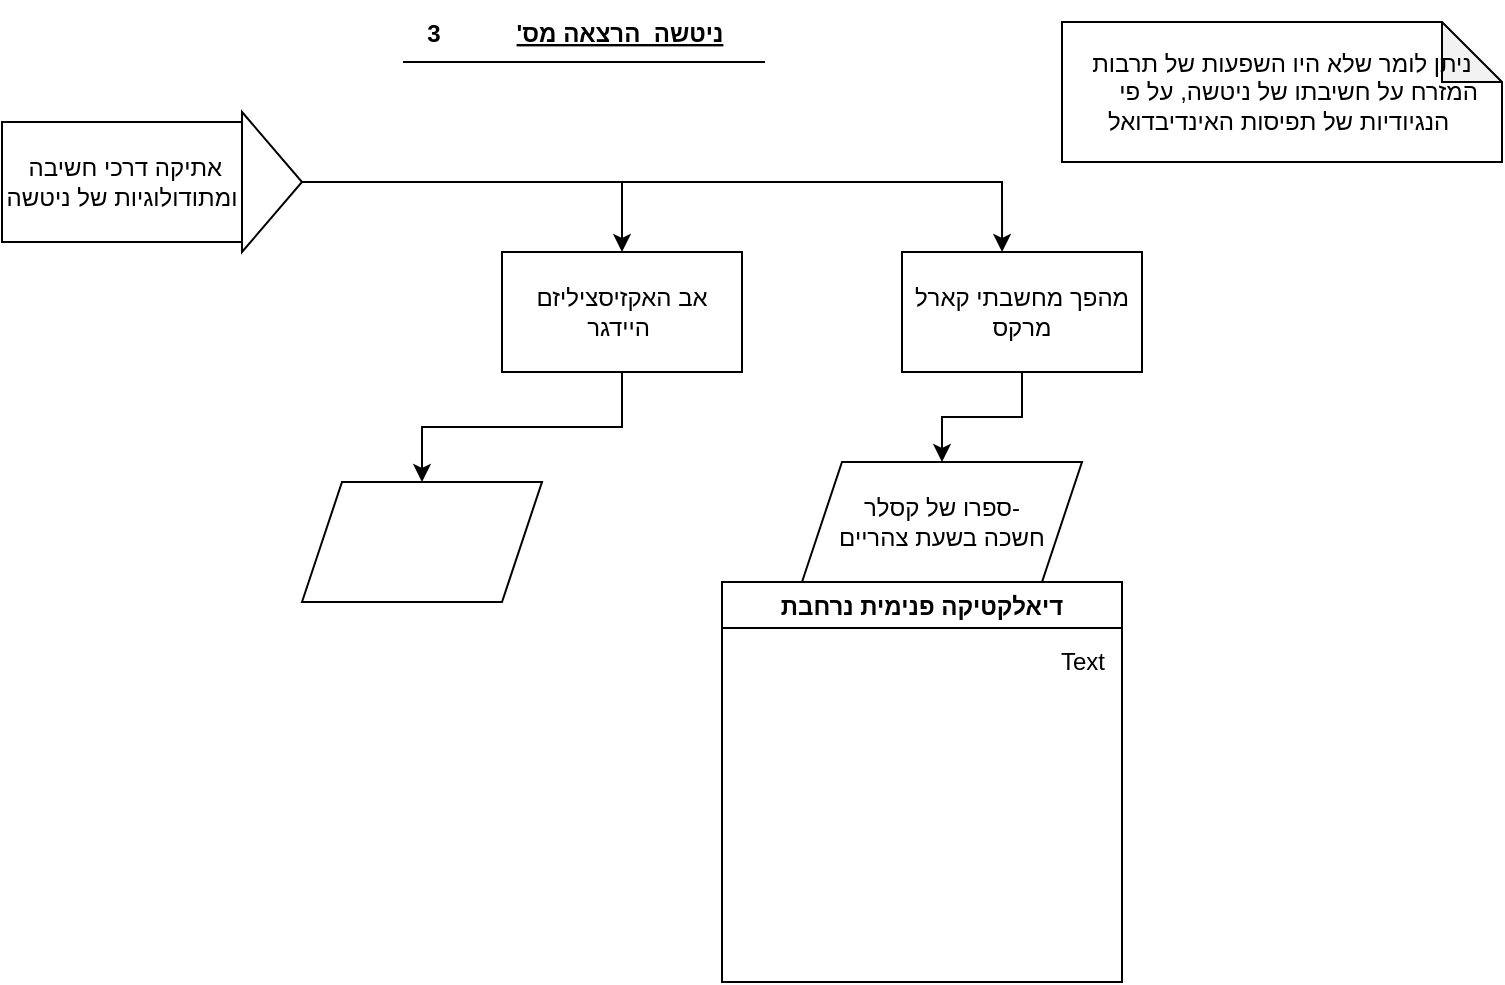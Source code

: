 <mxfile version="14.1.8" type="github"><diagram id="OFiO3F5bblJHQWOL2J2h" name="Page-1"><mxGraphModel dx="868" dy="479" grid="1" gridSize="10" guides="1" tooltips="1" connect="1" arrows="1" fold="1" page="1" pageScale="1" pageWidth="850" pageHeight="1100" math="0" shadow="0"><root><mxCell id="0"/><mxCell id="1" parent="0"/><mxCell id="3yWPxnJXm0sR8mxQk0uN-3" value="" style="edgeStyle=orthogonalEdgeStyle;rounded=0;orthogonalLoop=1;jettySize=auto;html=1;" parent="1" source="3yWPxnJXm0sR8mxQk0uN-2" target="kU9xpbZdvzaiUae52Pu4-1" edge="1"><mxGeometry relative="1" as="geometry"/></mxCell><mxCell id="3yWPxnJXm0sR8mxQk0uN-2" value="אב האקזיסציליזם היידגר&amp;nbsp;" style="whiteSpace=wrap;html=1;" parent="1" vertex="1"><mxGeometry x="360" y="145" width="120" height="60" as="geometry"/></mxCell><mxCell id="kU9xpbZdvzaiUae52Pu4-1" value="" style="shape=parallelogram;perimeter=parallelogramPerimeter;whiteSpace=wrap;html=1;fixedSize=1;" parent="1" vertex="1"><mxGeometry x="260" y="260" width="120" height="60" as="geometry"/></mxCell><mxCell id="kU9xpbZdvzaiUae52Pu4-6" value="" style="shape=table;startSize=0;container=1;collapsible=1;childLayout=tableLayout;fixedRows=1;rowLines=0;fontStyle=0;align=center;resizeLast=1;strokeColor=none;fillColor=none;" parent="1" vertex="1"><mxGeometry x="311" y="20" width="180" height="30" as="geometry"/></mxCell><mxCell id="kU9xpbZdvzaiUae52Pu4-7" value="" style="shape=partialRectangle;collapsible=0;dropTarget=0;pointerEvents=0;fillColor=none;top=0;left=0;bottom=1;right=0;points=[[0,0.5],[1,0.5]];portConstraint=eastwest;" parent="kU9xpbZdvzaiUae52Pu4-6" vertex="1"><mxGeometry width="180" height="30" as="geometry"/></mxCell><mxCell id="kU9xpbZdvzaiUae52Pu4-8" value="3" style="shape=partialRectangle;connectable=0;fillColor=none;top=0;left=0;bottom=0;right=0;fontStyle=1;overflow=hidden;" parent="kU9xpbZdvzaiUae52Pu4-7" vertex="1"><mxGeometry width="30" height="30" as="geometry"/></mxCell><mxCell id="kU9xpbZdvzaiUae52Pu4-9" value="ניטשה  הרצאה מס'" style="shape=partialRectangle;connectable=0;fillColor=none;top=0;left=0;bottom=0;right=0;align=center;spacingLeft=6;fontStyle=5;overflow=hidden;textDirection=rtl;" parent="kU9xpbZdvzaiUae52Pu4-7" vertex="1"><mxGeometry x="30" width="150" height="30" as="geometry"/></mxCell><mxCell id="kU9xpbZdvzaiUae52Pu4-13" value="" style="group" parent="1" vertex="1" connectable="0"><mxGeometry x="110" y="75" width="150" height="70" as="geometry"/></mxCell><mxCell id="3yWPxnJXm0sR8mxQk0uN-1" value="" style="triangle;whiteSpace=wrap;html=1;" parent="kU9xpbZdvzaiUae52Pu4-13" vertex="1"><mxGeometry x="120" width="30" height="70" as="geometry"/></mxCell><mxCell id="kU9xpbZdvzaiUae52Pu4-10" value="&amp;nbsp;אתיקה דרכי חשיבה ומתודולוגיות של ניטשה" style="rounded=0;whiteSpace=wrap;html=1;align=center;" parent="kU9xpbZdvzaiUae52Pu4-13" vertex="1"><mxGeometry y="5" width="120" height="60" as="geometry"/></mxCell><mxCell id="kU9xpbZdvzaiUae52Pu4-20" value="" style="edgeStyle=orthogonalEdgeStyle;rounded=0;orthogonalLoop=1;jettySize=auto;html=1;exitX=0;exitY=1;exitDx=0;exitDy=0;entryX=0.417;entryY=0;entryDx=0;entryDy=0;entryPerimeter=0;" parent="1" target="kU9xpbZdvzaiUae52Pu4-16" edge="1"><mxGeometry relative="1" as="geometry"><mxPoint x="260" y="110" as="sourcePoint"/><Array as="points"><mxPoint x="580" y="110"/><mxPoint x="580" y="110"/></Array></mxGeometry></mxCell><mxCell id="kU9xpbZdvzaiUae52Pu4-16" value="מהפך מחשבתי קארל מרקס" style="rounded=0;whiteSpace=wrap;html=1;align=center;" parent="1" vertex="1"><mxGeometry x="560" y="145" width="120" height="60" as="geometry"/></mxCell><mxCell id="kU9xpbZdvzaiUae52Pu4-18" value="" style="edgeStyle=orthogonalEdgeStyle;rounded=0;orthogonalLoop=1;jettySize=auto;html=1;" parent="1" source="kU9xpbZdvzaiUae52Pu4-16" target="kU9xpbZdvzaiUae52Pu4-17" edge="1"><mxGeometry relative="1" as="geometry"/></mxCell><mxCell id="kU9xpbZdvzaiUae52Pu4-17" value="ספרו של קסלר-&lt;br&gt;חשכה בשעת צהריים" style="shape=parallelogram;perimeter=parallelogramPerimeter;whiteSpace=wrap;html=1;fixedSize=1;" parent="1" vertex="1"><mxGeometry x="510" y="250" width="140" height="60" as="geometry"/></mxCell><mxCell id="kU9xpbZdvzaiUae52Pu4-19" value="" style="edgeStyle=orthogonalEdgeStyle;rounded=0;orthogonalLoop=1;jettySize=auto;html=1;entryX=0.5;entryY=0;entryDx=0;entryDy=0;" parent="1" target="3yWPxnJXm0sR8mxQk0uN-2" edge="1"><mxGeometry relative="1" as="geometry"><mxPoint x="260" y="110" as="sourcePoint"/><mxPoint x="420" y="110" as="targetPoint"/><Array as="points"><mxPoint x="420" y="110"/></Array></mxGeometry></mxCell><mxCell id="kU9xpbZdvzaiUae52Pu4-22" value="ניתן לומר שלא היו השפעות של תרבות המזרח על חשיבתו של ניטשה, על פי&amp;nbsp; &amp;nbsp; &amp;nbsp; הנגיודיות של תפיסות האינדיבדואל&amp;nbsp;" style="shape=note;whiteSpace=wrap;html=1;backgroundOutline=1;darkOpacity=0.05;align=center;" parent="1" vertex="1"><mxGeometry x="640" y="30" width="220" height="70" as="geometry"/></mxCell><mxCell id="kU9xpbZdvzaiUae52Pu4-24" value="דיאלקטיקה פנימית נרחבת" style="swimlane;align=center;" parent="1" vertex="1"><mxGeometry x="470" y="310" width="200" height="200" as="geometry"><mxRectangle x="470" y="310" width="180" height="23" as="alternateBounds"/></mxGeometry></mxCell><mxCell id="kU9xpbZdvzaiUae52Pu4-25" value="Text" style="text;html=1;align=center;verticalAlign=middle;resizable=0;points=[];autosize=1;" parent="kU9xpbZdvzaiUae52Pu4-24" vertex="1"><mxGeometry x="160" y="30" width="40" height="20" as="geometry"/></mxCell></root></mxGraphModel></diagram></mxfile>